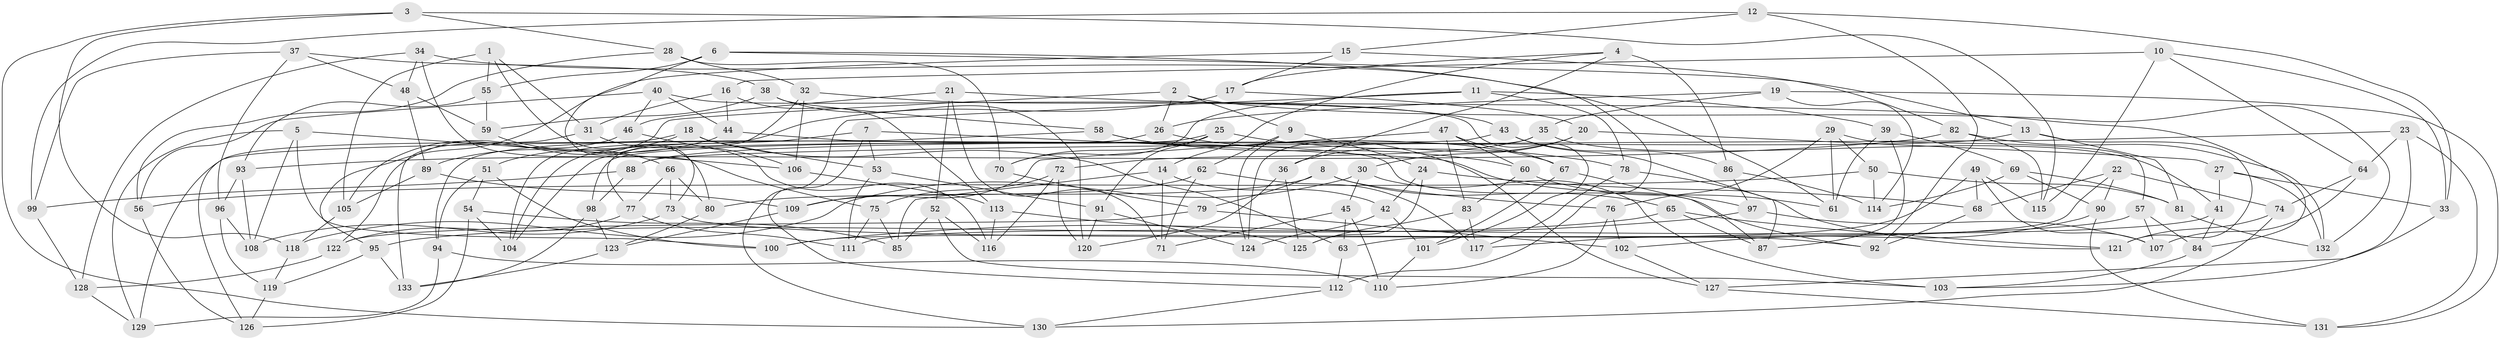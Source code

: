 // coarse degree distribution, {6: 0.5647058823529412, 4: 0.43529411764705883}
// Generated by graph-tools (version 1.1) at 2025/52/02/27/25 19:52:29]
// undirected, 133 vertices, 266 edges
graph export_dot {
graph [start="1"]
  node [color=gray90,style=filled];
  1;
  2;
  3;
  4;
  5;
  6;
  7;
  8;
  9;
  10;
  11;
  12;
  13;
  14;
  15;
  16;
  17;
  18;
  19;
  20;
  21;
  22;
  23;
  24;
  25;
  26;
  27;
  28;
  29;
  30;
  31;
  32;
  33;
  34;
  35;
  36;
  37;
  38;
  39;
  40;
  41;
  42;
  43;
  44;
  45;
  46;
  47;
  48;
  49;
  50;
  51;
  52;
  53;
  54;
  55;
  56;
  57;
  58;
  59;
  60;
  61;
  62;
  63;
  64;
  65;
  66;
  67;
  68;
  69;
  70;
  71;
  72;
  73;
  74;
  75;
  76;
  77;
  78;
  79;
  80;
  81;
  82;
  83;
  84;
  85;
  86;
  87;
  88;
  89;
  90;
  91;
  92;
  93;
  94;
  95;
  96;
  97;
  98;
  99;
  100;
  101;
  102;
  103;
  104;
  105;
  106;
  107;
  108;
  109;
  110;
  111;
  112;
  113;
  114;
  115;
  116;
  117;
  118;
  119;
  120;
  121;
  122;
  123;
  124;
  125;
  126;
  127;
  128;
  129;
  130;
  131;
  132;
  133;
  1 -- 31;
  1 -- 55;
  1 -- 105;
  1 -- 80;
  2 -- 26;
  2 -- 132;
  2 -- 122;
  2 -- 9;
  3 -- 28;
  3 -- 118;
  3 -- 115;
  3 -- 130;
  4 -- 14;
  4 -- 36;
  4 -- 17;
  4 -- 86;
  5 -- 129;
  5 -- 106;
  5 -- 108;
  5 -- 100;
  6 -- 112;
  6 -- 73;
  6 -- 55;
  6 -- 13;
  7 -- 53;
  7 -- 97;
  7 -- 104;
  7 -- 112;
  8 -- 79;
  8 -- 109;
  8 -- 76;
  8 -- 65;
  9 -- 24;
  9 -- 62;
  9 -- 124;
  10 -- 64;
  10 -- 115;
  10 -- 33;
  10 -- 16;
  11 -- 78;
  11 -- 39;
  11 -- 130;
  11 -- 70;
  12 -- 15;
  12 -- 92;
  12 -- 33;
  12 -- 99;
  13 -- 121;
  13 -- 81;
  13 -- 88;
  14 -- 85;
  14 -- 71;
  14 -- 42;
  15 -- 17;
  15 -- 82;
  15 -- 95;
  16 -- 113;
  16 -- 44;
  16 -- 31;
  17 -- 20;
  17 -- 104;
  18 -- 63;
  18 -- 53;
  18 -- 51;
  18 -- 126;
  19 -- 26;
  19 -- 35;
  19 -- 131;
  19 -- 114;
  20 -- 27;
  20 -- 36;
  20 -- 30;
  21 -- 71;
  21 -- 84;
  21 -- 46;
  21 -- 52;
  22 -- 63;
  22 -- 74;
  22 -- 90;
  22 -- 68;
  23 -- 103;
  23 -- 88;
  23 -- 64;
  23 -- 131;
  24 -- 68;
  24 -- 125;
  24 -- 42;
  25 -- 78;
  25 -- 70;
  25 -- 91;
  25 -- 104;
  26 -- 94;
  26 -- 67;
  27 -- 132;
  27 -- 41;
  27 -- 33;
  28 -- 32;
  28 -- 56;
  28 -- 70;
  29 -- 61;
  29 -- 76;
  29 -- 57;
  29 -- 50;
  30 -- 45;
  30 -- 118;
  30 -- 103;
  31 -- 133;
  31 -- 116;
  32 -- 106;
  32 -- 77;
  32 -- 43;
  33 -- 127;
  34 -- 75;
  34 -- 48;
  34 -- 61;
  34 -- 128;
  35 -- 72;
  35 -- 124;
  35 -- 41;
  36 -- 125;
  36 -- 120;
  37 -- 96;
  37 -- 99;
  37 -- 48;
  37 -- 38;
  38 -- 59;
  38 -- 120;
  38 -- 58;
  39 -- 61;
  39 -- 87;
  39 -- 69;
  40 -- 46;
  40 -- 101;
  40 -- 56;
  40 -- 44;
  41 -- 84;
  41 -- 111;
  42 -- 124;
  42 -- 101;
  43 -- 87;
  43 -- 86;
  43 -- 98;
  44 -- 92;
  44 -- 89;
  45 -- 71;
  45 -- 110;
  45 -- 63;
  46 -- 105;
  46 -- 106;
  47 -- 83;
  47 -- 109;
  47 -- 60;
  47 -- 67;
  48 -- 89;
  48 -- 59;
  49 -- 107;
  49 -- 68;
  49 -- 117;
  49 -- 115;
  50 -- 114;
  50 -- 81;
  50 -- 56;
  51 -- 100;
  51 -- 54;
  51 -- 94;
  52 -- 116;
  52 -- 85;
  52 -- 103;
  53 -- 91;
  53 -- 111;
  54 -- 126;
  54 -- 85;
  54 -- 104;
  55 -- 93;
  55 -- 59;
  56 -- 126;
  57 -- 107;
  57 -- 100;
  57 -- 84;
  58 -- 127;
  58 -- 129;
  58 -- 60;
  59 -- 66;
  60 -- 61;
  60 -- 83;
  62 -- 71;
  62 -- 80;
  62 -- 117;
  63 -- 112;
  64 -- 107;
  64 -- 74;
  65 -- 95;
  65 -- 121;
  65 -- 87;
  66 -- 77;
  66 -- 73;
  66 -- 80;
  67 -- 87;
  67 -- 101;
  68 -- 92;
  69 -- 114;
  69 -- 81;
  69 -- 90;
  70 -- 79;
  72 -- 120;
  72 -- 116;
  72 -- 75;
  73 -- 108;
  73 -- 92;
  74 -- 130;
  74 -- 121;
  75 -- 85;
  75 -- 111;
  76 -- 102;
  76 -- 110;
  77 -- 122;
  77 -- 111;
  78 -- 121;
  78 -- 117;
  79 -- 102;
  79 -- 122;
  80 -- 123;
  81 -- 132;
  82 -- 115;
  82 -- 93;
  82 -- 132;
  83 -- 125;
  83 -- 117;
  84 -- 103;
  86 -- 114;
  86 -- 97;
  88 -- 98;
  88 -- 99;
  89 -- 105;
  89 -- 109;
  90 -- 131;
  90 -- 102;
  91 -- 124;
  91 -- 120;
  93 -- 108;
  93 -- 96;
  94 -- 129;
  94 -- 110;
  95 -- 133;
  95 -- 119;
  96 -- 119;
  96 -- 108;
  97 -- 100;
  97 -- 107;
  98 -- 133;
  98 -- 123;
  99 -- 128;
  101 -- 110;
  102 -- 127;
  105 -- 118;
  106 -- 113;
  109 -- 123;
  112 -- 130;
  113 -- 116;
  113 -- 125;
  118 -- 119;
  119 -- 126;
  122 -- 128;
  123 -- 133;
  127 -- 131;
  128 -- 129;
}
